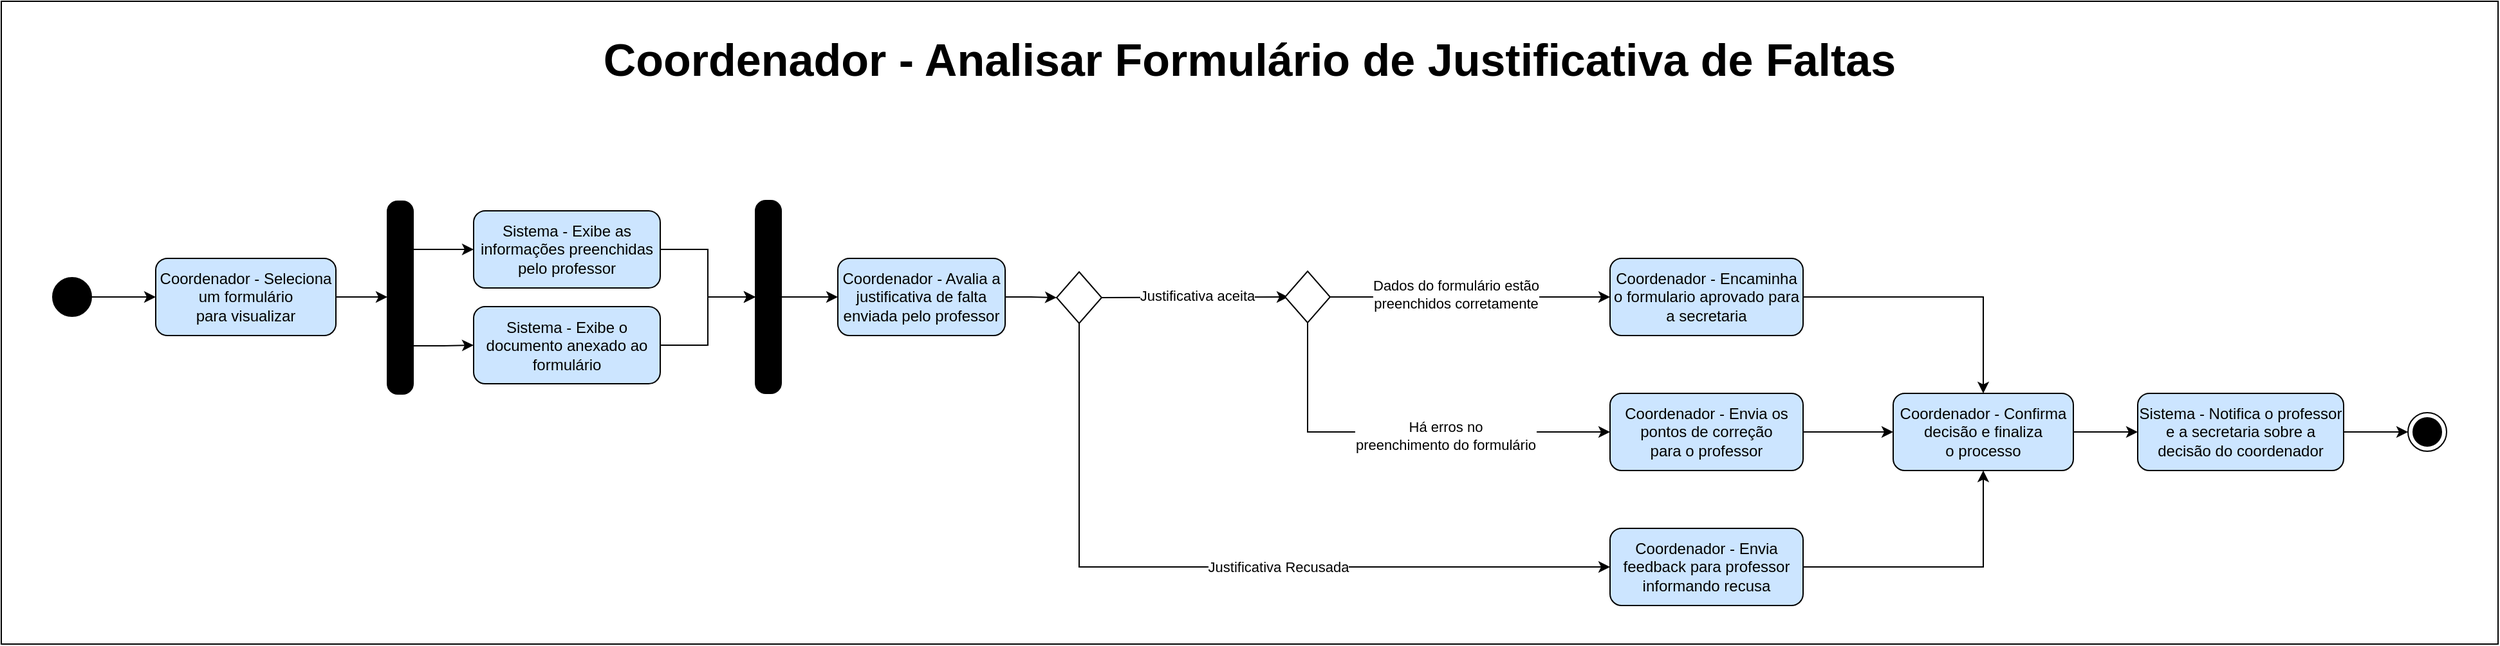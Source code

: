 <mxfile version="24.4.4" type="device">
  <diagram name="Page-1" id="Q7NgNL374i-E7LxEYKXi">
    <mxGraphModel dx="2759" dy="1027" grid="1" gridSize="10" guides="1" tooltips="1" connect="1" arrows="1" fold="1" page="1" pageScale="1" pageWidth="850" pageHeight="1100" math="0" shadow="0">
      <root>
        <mxCell id="0" />
        <mxCell id="1" parent="0" />
        <mxCell id="oxRKUG9d2zuZvRpha7MQ-1" value="" style="rounded=0;whiteSpace=wrap;html=1;fillColor=none;" vertex="1" parent="1">
          <mxGeometry x="-110" y="490" width="1940" height="500" as="geometry" />
        </mxCell>
        <mxCell id="oxRKUG9d2zuZvRpha7MQ-2" value="&lt;font face=&quot;Helvetica&quot; style=&quot;font-size: 35px;&quot;&gt;&lt;b&gt;&lt;font style=&quot;font-size: 35px;&quot;&gt;Coordenador - Analisar Formulário de Justificativa de Faltas&lt;/font&gt;&lt;/b&gt;&lt;/font&gt;" style="text;html=1;align=center;verticalAlign=middle;whiteSpace=wrap;rounded=0;" vertex="1" parent="1">
          <mxGeometry x="-110" y="520" width="1940" height="30" as="geometry" />
        </mxCell>
        <mxCell id="oxRKUG9d2zuZvRpha7MQ-68" style="edgeStyle=orthogonalEdgeStyle;rounded=0;orthogonalLoop=1;jettySize=auto;html=1;exitX=1;exitY=0.5;exitDx=0;exitDy=0;exitPerimeter=0;entryX=0;entryY=0.5;entryDx=0;entryDy=0;" edge="1" source="oxRKUG9d2zuZvRpha7MQ-69" target="oxRKUG9d2zuZvRpha7MQ-71" parent="1">
          <mxGeometry relative="1" as="geometry" />
        </mxCell>
        <mxCell id="oxRKUG9d2zuZvRpha7MQ-69" value="" style="verticalLabelPosition=bottom;verticalAlign=top;html=1;shape=mxgraph.flowchart.on-page_reference;fillColor=#000000;" vertex="1" parent="1">
          <mxGeometry x="-70" y="705" width="30" height="30" as="geometry" />
        </mxCell>
        <mxCell id="oxRKUG9d2zuZvRpha7MQ-70" style="edgeStyle=orthogonalEdgeStyle;rounded=0;orthogonalLoop=1;jettySize=auto;html=1;exitX=1;exitY=0.5;exitDx=0;exitDy=0;entryX=0;entryY=0.5;entryDx=0;entryDy=0;" edge="1" source="oxRKUG9d2zuZvRpha7MQ-71" parent="1">
          <mxGeometry relative="1" as="geometry">
            <mxPoint x="190" y="720" as="targetPoint" />
          </mxGeometry>
        </mxCell>
        <mxCell id="oxRKUG9d2zuZvRpha7MQ-71" value="Coordenador - Seleciona um formulário &lt;br&gt;para visualizar" style="rounded=1;whiteSpace=wrap;html=1;fillColor=#CCE5FF;" vertex="1" parent="1">
          <mxGeometry x="10" y="690" width="140" height="60" as="geometry" />
        </mxCell>
        <mxCell id="oxRKUG9d2zuZvRpha7MQ-78" style="edgeStyle=orthogonalEdgeStyle;rounded=0;orthogonalLoop=1;jettySize=auto;html=1;exitX=1;exitY=0.75;exitDx=0;exitDy=0;entryX=0;entryY=0.5;entryDx=0;entryDy=0;" edge="1" parent="1" source="oxRKUG9d2zuZvRpha7MQ-72" target="oxRKUG9d2zuZvRpha7MQ-76">
          <mxGeometry relative="1" as="geometry" />
        </mxCell>
        <mxCell id="oxRKUG9d2zuZvRpha7MQ-79" style="edgeStyle=orthogonalEdgeStyle;rounded=0;orthogonalLoop=1;jettySize=auto;html=1;exitX=1;exitY=0.25;exitDx=0;exitDy=0;" edge="1" parent="1" source="oxRKUG9d2zuZvRpha7MQ-72" target="oxRKUG9d2zuZvRpha7MQ-73">
          <mxGeometry relative="1" as="geometry" />
        </mxCell>
        <mxCell id="oxRKUG9d2zuZvRpha7MQ-72" value="" style="rounded=1;whiteSpace=wrap;html=1;arcSize=40;fillColor=#000000;direction=south;rotation=-90;" vertex="1" parent="1">
          <mxGeometry x="125" y="710.5" width="150" height="20" as="geometry" />
        </mxCell>
        <mxCell id="oxRKUG9d2zuZvRpha7MQ-80" style="edgeStyle=orthogonalEdgeStyle;rounded=0;orthogonalLoop=1;jettySize=auto;html=1;exitX=1;exitY=0.5;exitDx=0;exitDy=0;entryX=0;entryY=0.5;entryDx=0;entryDy=0;" edge="1" parent="1" source="oxRKUG9d2zuZvRpha7MQ-73" target="oxRKUG9d2zuZvRpha7MQ-77">
          <mxGeometry relative="1" as="geometry" />
        </mxCell>
        <mxCell id="oxRKUG9d2zuZvRpha7MQ-73" value="Sistema - Exibe as informações preenchidas pelo professor" style="rounded=1;whiteSpace=wrap;html=1;fillColor=#CCE5FF;" vertex="1" parent="1">
          <mxGeometry x="257" y="653" width="145" height="60" as="geometry" />
        </mxCell>
        <mxCell id="oxRKUG9d2zuZvRpha7MQ-81" style="edgeStyle=orthogonalEdgeStyle;rounded=0;orthogonalLoop=1;jettySize=auto;html=1;exitX=1;exitY=0.5;exitDx=0;exitDy=0;" edge="1" parent="1" source="oxRKUG9d2zuZvRpha7MQ-76" target="oxRKUG9d2zuZvRpha7MQ-77">
          <mxGeometry relative="1" as="geometry">
            <mxPoint x="450" y="730" as="targetPoint" />
          </mxGeometry>
        </mxCell>
        <mxCell id="oxRKUG9d2zuZvRpha7MQ-76" value="Sistema - Exibe o documento anexado ao formulário" style="rounded=1;whiteSpace=wrap;html=1;fillColor=#CCE5FF;" vertex="1" parent="1">
          <mxGeometry x="257" y="727.5" width="145" height="60" as="geometry" />
        </mxCell>
        <mxCell id="oxRKUG9d2zuZvRpha7MQ-83" style="edgeStyle=orthogonalEdgeStyle;rounded=0;orthogonalLoop=1;jettySize=auto;html=1;exitX=1;exitY=0.5;exitDx=0;exitDy=0;entryX=0;entryY=0.5;entryDx=0;entryDy=0;" edge="1" parent="1" source="oxRKUG9d2zuZvRpha7MQ-77" target="oxRKUG9d2zuZvRpha7MQ-82">
          <mxGeometry relative="1" as="geometry" />
        </mxCell>
        <mxCell id="oxRKUG9d2zuZvRpha7MQ-77" value="" style="rounded=1;whiteSpace=wrap;html=1;arcSize=40;fillColor=#000000;direction=south;rotation=-90;" vertex="1" parent="1">
          <mxGeometry x="411" y="710" width="150" height="20" as="geometry" />
        </mxCell>
        <mxCell id="oxRKUG9d2zuZvRpha7MQ-85" style="edgeStyle=orthogonalEdgeStyle;rounded=0;orthogonalLoop=1;jettySize=auto;html=1;exitX=1;exitY=0.5;exitDx=0;exitDy=0;entryX=0;entryY=0.5;entryDx=0;entryDy=0;" edge="1" parent="1" source="oxRKUG9d2zuZvRpha7MQ-82" target="oxRKUG9d2zuZvRpha7MQ-84">
          <mxGeometry relative="1" as="geometry" />
        </mxCell>
        <mxCell id="oxRKUG9d2zuZvRpha7MQ-82" value="Coordenador - Avalia a justificativa de falta enviada pelo professor" style="rounded=1;whiteSpace=wrap;html=1;fillColor=#CCE5FF;" vertex="1" parent="1">
          <mxGeometry x="540" y="690" width="130" height="60" as="geometry" />
        </mxCell>
        <mxCell id="oxRKUG9d2zuZvRpha7MQ-87" style="edgeStyle=orthogonalEdgeStyle;rounded=0;orthogonalLoop=1;jettySize=auto;html=1;exitX=1;exitY=0.5;exitDx=0;exitDy=0;entryX=0;entryY=0.5;entryDx=0;entryDy=0;" edge="1" parent="1" source="oxRKUG9d2zuZvRpha7MQ-84">
          <mxGeometry relative="1" as="geometry">
            <mxPoint x="890" y="720" as="targetPoint" />
          </mxGeometry>
        </mxCell>
        <mxCell id="oxRKUG9d2zuZvRpha7MQ-88" value="Justificativa aceita" style="edgeLabel;html=1;align=center;verticalAlign=middle;resizable=0;points=[];" vertex="1" connectable="0" parent="oxRKUG9d2zuZvRpha7MQ-87">
          <mxGeometry x="0.013" y="1" relative="1" as="geometry">
            <mxPoint as="offset" />
          </mxGeometry>
        </mxCell>
        <mxCell id="oxRKUG9d2zuZvRpha7MQ-90" style="edgeStyle=orthogonalEdgeStyle;rounded=0;orthogonalLoop=1;jettySize=auto;html=1;exitX=0.5;exitY=1;exitDx=0;exitDy=0;entryX=0;entryY=0.5;entryDx=0;entryDy=0;" edge="1" parent="1" source="oxRKUG9d2zuZvRpha7MQ-84" target="oxRKUG9d2zuZvRpha7MQ-92">
          <mxGeometry relative="1" as="geometry">
            <mxPoint x="887.5" y="760.5" as="targetPoint" />
          </mxGeometry>
        </mxCell>
        <mxCell id="oxRKUG9d2zuZvRpha7MQ-91" value="Justificativa Recusada" style="edgeLabel;html=1;align=center;verticalAlign=middle;resizable=0;points=[];" vertex="1" connectable="0" parent="oxRKUG9d2zuZvRpha7MQ-90">
          <mxGeometry x="0.038" y="4" relative="1" as="geometry">
            <mxPoint x="31" y="4" as="offset" />
          </mxGeometry>
        </mxCell>
        <mxCell id="oxRKUG9d2zuZvRpha7MQ-84" value="" style="rhombus;whiteSpace=wrap;html=1;" vertex="1" parent="1">
          <mxGeometry x="710" y="700.5" width="35" height="40" as="geometry" />
        </mxCell>
        <mxCell id="oxRKUG9d2zuZvRpha7MQ-98" style="edgeStyle=orthogonalEdgeStyle;rounded=0;orthogonalLoop=1;jettySize=auto;html=1;exitX=1;exitY=0.5;exitDx=0;exitDy=0;entryX=0.5;entryY=1;entryDx=0;entryDy=0;" edge="1" parent="1" source="oxRKUG9d2zuZvRpha7MQ-92" target="oxRKUG9d2zuZvRpha7MQ-95">
          <mxGeometry relative="1" as="geometry" />
        </mxCell>
        <mxCell id="oxRKUG9d2zuZvRpha7MQ-92" value="Coordenador - Envia feedback para professor informando recusa" style="rounded=1;whiteSpace=wrap;html=1;fillColor=#CCE5FF;" vertex="1" parent="1">
          <mxGeometry x="1140" y="900" width="150" height="60" as="geometry" />
        </mxCell>
        <mxCell id="oxRKUG9d2zuZvRpha7MQ-97" style="edgeStyle=orthogonalEdgeStyle;rounded=0;orthogonalLoop=1;jettySize=auto;html=1;exitX=1;exitY=0.5;exitDx=0;exitDy=0;entryX=0;entryY=0.5;entryDx=0;entryDy=0;" edge="1" parent="1" source="oxRKUG9d2zuZvRpha7MQ-95" target="oxRKUG9d2zuZvRpha7MQ-114">
          <mxGeometry relative="1" as="geometry" />
        </mxCell>
        <mxCell id="oxRKUG9d2zuZvRpha7MQ-95" value="Coordenador - Confirma decisão e finaliza&lt;br&gt;o processo" style="rounded=1;whiteSpace=wrap;html=1;fillColor=#CCE5FF;" vertex="1" parent="1">
          <mxGeometry x="1360" y="795" width="140" height="60" as="geometry" />
        </mxCell>
        <mxCell id="oxRKUG9d2zuZvRpha7MQ-96" value="" style="ellipse;html=1;shape=endState;fillColor=#000000;strokeColor=#000000;" vertex="1" parent="1">
          <mxGeometry x="1760" y="810" width="30" height="30" as="geometry" />
        </mxCell>
        <mxCell id="oxRKUG9d2zuZvRpha7MQ-103" style="edgeStyle=orthogonalEdgeStyle;rounded=0;orthogonalLoop=1;jettySize=auto;html=1;exitX=1;exitY=0.5;exitDx=0;exitDy=0;entryX=0;entryY=0.5;entryDx=0;entryDy=0;" edge="1" parent="1" source="oxRKUG9d2zuZvRpha7MQ-99" target="oxRKUG9d2zuZvRpha7MQ-108">
          <mxGeometry relative="1" as="geometry">
            <mxPoint x="1040" y="720.333" as="targetPoint" />
          </mxGeometry>
        </mxCell>
        <mxCell id="oxRKUG9d2zuZvRpha7MQ-109" value="Dados do formulário estão &lt;br&gt;preenchidos corretamente" style="edgeLabel;html=1;align=center;verticalAlign=middle;resizable=0;points=[];" vertex="1" connectable="0" parent="oxRKUG9d2zuZvRpha7MQ-103">
          <mxGeometry x="-0.107" y="2" relative="1" as="geometry">
            <mxPoint as="offset" />
          </mxGeometry>
        </mxCell>
        <mxCell id="oxRKUG9d2zuZvRpha7MQ-110" style="edgeStyle=orthogonalEdgeStyle;rounded=0;orthogonalLoop=1;jettySize=auto;html=1;exitX=0.5;exitY=1;exitDx=0;exitDy=0;entryX=0;entryY=0.5;entryDx=0;entryDy=0;" edge="1" parent="1" source="oxRKUG9d2zuZvRpha7MQ-99" target="oxRKUG9d2zuZvRpha7MQ-100">
          <mxGeometry relative="1" as="geometry" />
        </mxCell>
        <mxCell id="oxRKUG9d2zuZvRpha7MQ-111" value="Há erros no &lt;br&gt;preenchimento do formulário" style="edgeLabel;html=1;align=center;verticalAlign=middle;resizable=0;points=[];" vertex="1" connectable="0" parent="oxRKUG9d2zuZvRpha7MQ-110">
          <mxGeometry x="0.2" y="-3" relative="1" as="geometry">
            <mxPoint as="offset" />
          </mxGeometry>
        </mxCell>
        <mxCell id="oxRKUG9d2zuZvRpha7MQ-99" value="" style="rhombus;whiteSpace=wrap;html=1;" vertex="1" parent="1">
          <mxGeometry x="887.5" y="700" width="35" height="40" as="geometry" />
        </mxCell>
        <mxCell id="oxRKUG9d2zuZvRpha7MQ-112" style="edgeStyle=orthogonalEdgeStyle;rounded=0;orthogonalLoop=1;jettySize=auto;html=1;exitX=1;exitY=0.5;exitDx=0;exitDy=0;entryX=0;entryY=0.5;entryDx=0;entryDy=0;" edge="1" parent="1" source="oxRKUG9d2zuZvRpha7MQ-100" target="oxRKUG9d2zuZvRpha7MQ-95">
          <mxGeometry relative="1" as="geometry" />
        </mxCell>
        <mxCell id="oxRKUG9d2zuZvRpha7MQ-100" value="Coordenador - Envia os pontos de correção &lt;br&gt;para o professor" style="rounded=1;whiteSpace=wrap;html=1;fillColor=#CCE5FF;" vertex="1" parent="1">
          <mxGeometry x="1140" y="795" width="150" height="60" as="geometry" />
        </mxCell>
        <mxCell id="oxRKUG9d2zuZvRpha7MQ-113" style="edgeStyle=orthogonalEdgeStyle;rounded=0;orthogonalLoop=1;jettySize=auto;html=1;exitX=1;exitY=0.5;exitDx=0;exitDy=0;entryX=0.5;entryY=0;entryDx=0;entryDy=0;" edge="1" parent="1" source="oxRKUG9d2zuZvRpha7MQ-108" target="oxRKUG9d2zuZvRpha7MQ-95">
          <mxGeometry relative="1" as="geometry" />
        </mxCell>
        <mxCell id="oxRKUG9d2zuZvRpha7MQ-108" value="Coordenador - Encaminha o formulario aprovado para a secretaria" style="rounded=1;whiteSpace=wrap;html=1;fillColor=#CCE5FF;" vertex="1" parent="1">
          <mxGeometry x="1140" y="690" width="150" height="60" as="geometry" />
        </mxCell>
        <mxCell id="oxRKUG9d2zuZvRpha7MQ-116" style="edgeStyle=orthogonalEdgeStyle;rounded=0;orthogonalLoop=1;jettySize=auto;html=1;exitX=1;exitY=0.5;exitDx=0;exitDy=0;entryX=0;entryY=0.5;entryDx=0;entryDy=0;" edge="1" parent="1" source="oxRKUG9d2zuZvRpha7MQ-114" target="oxRKUG9d2zuZvRpha7MQ-96">
          <mxGeometry relative="1" as="geometry" />
        </mxCell>
        <mxCell id="oxRKUG9d2zuZvRpha7MQ-114" value="Sistema - Notifica o professor e a secretaria sobre a decisão do coordenador" style="rounded=1;whiteSpace=wrap;html=1;fillColor=#CCE5FF;" vertex="1" parent="1">
          <mxGeometry x="1550" y="795" width="160" height="60" as="geometry" />
        </mxCell>
      </root>
    </mxGraphModel>
  </diagram>
</mxfile>
